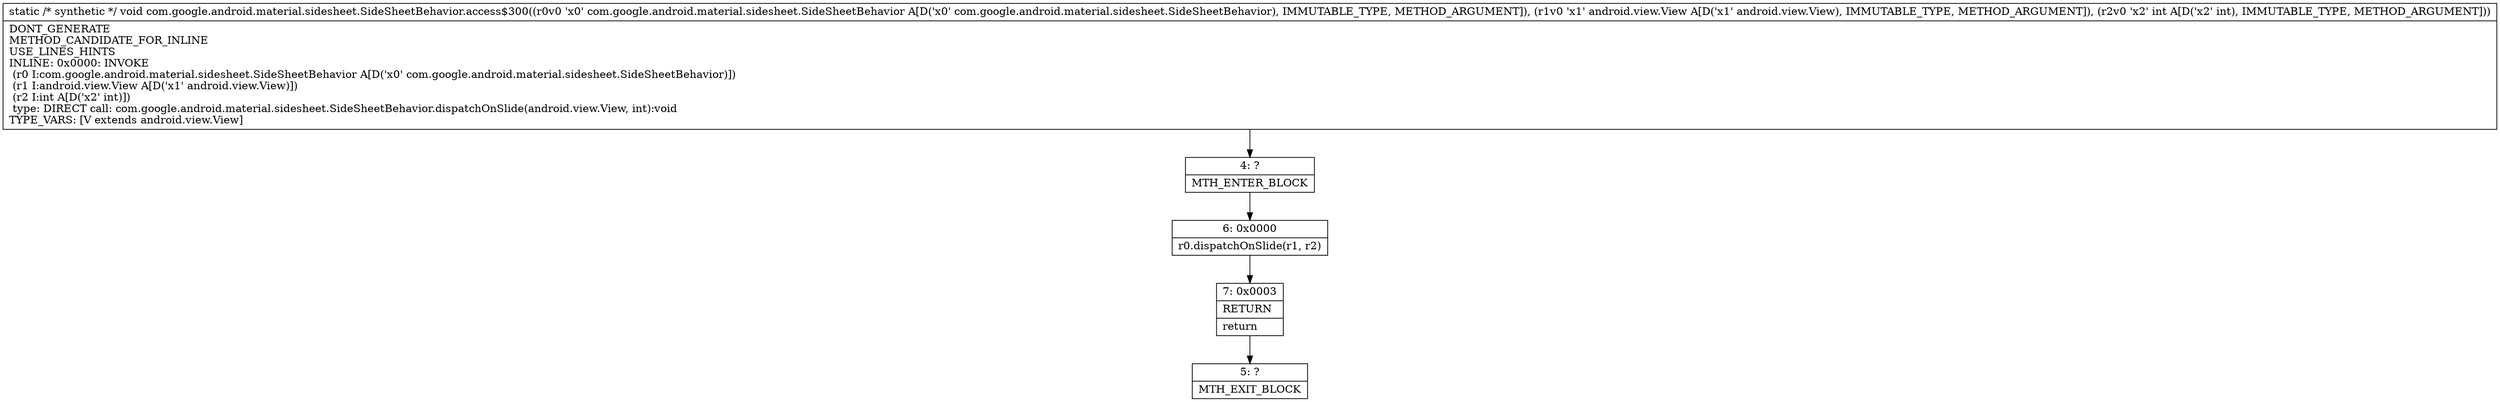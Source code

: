 digraph "CFG forcom.google.android.material.sidesheet.SideSheetBehavior.access$300(Lcom\/google\/android\/material\/sidesheet\/SideSheetBehavior;Landroid\/view\/View;I)V" {
Node_4 [shape=record,label="{4\:\ ?|MTH_ENTER_BLOCK\l}"];
Node_6 [shape=record,label="{6\:\ 0x0000|r0.dispatchOnSlide(r1, r2)\l}"];
Node_7 [shape=record,label="{7\:\ 0x0003|RETURN\l|return\l}"];
Node_5 [shape=record,label="{5\:\ ?|MTH_EXIT_BLOCK\l}"];
MethodNode[shape=record,label="{static \/* synthetic *\/ void com.google.android.material.sidesheet.SideSheetBehavior.access$300((r0v0 'x0' com.google.android.material.sidesheet.SideSheetBehavior A[D('x0' com.google.android.material.sidesheet.SideSheetBehavior), IMMUTABLE_TYPE, METHOD_ARGUMENT]), (r1v0 'x1' android.view.View A[D('x1' android.view.View), IMMUTABLE_TYPE, METHOD_ARGUMENT]), (r2v0 'x2' int A[D('x2' int), IMMUTABLE_TYPE, METHOD_ARGUMENT]))  | DONT_GENERATE\lMETHOD_CANDIDATE_FOR_INLINE\lUSE_LINES_HINTS\lINLINE: 0x0000: INVOKE  \l  (r0 I:com.google.android.material.sidesheet.SideSheetBehavior A[D('x0' com.google.android.material.sidesheet.SideSheetBehavior)])\l  (r1 I:android.view.View A[D('x1' android.view.View)])\l  (r2 I:int A[D('x2' int)])\l type: DIRECT call: com.google.android.material.sidesheet.SideSheetBehavior.dispatchOnSlide(android.view.View, int):void\lTYPE_VARS: [V extends android.view.View]\l}"];
MethodNode -> Node_4;Node_4 -> Node_6;
Node_6 -> Node_7;
Node_7 -> Node_5;
}

